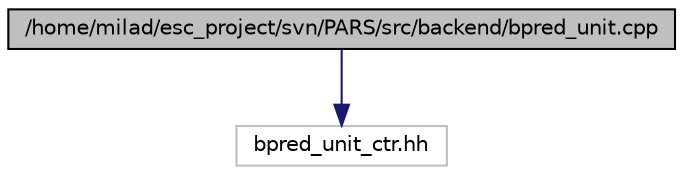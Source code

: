 digraph G
{
  edge [fontname="Helvetica",fontsize="10",labelfontname="Helvetica",labelfontsize="10"];
  node [fontname="Helvetica",fontsize="10",shape=record];
  Node1 [label="/home/milad/esc_project/svn/PARS/src/backend/bpred_unit.cpp",height=0.2,width=0.4,color="black", fillcolor="grey75", style="filled" fontcolor="black"];
  Node1 -> Node2 [color="midnightblue",fontsize="10",style="solid"];
  Node2 [label="bpred_unit_ctr.hh",height=0.2,width=0.4,color="grey75", fillcolor="white", style="filled"];
}
